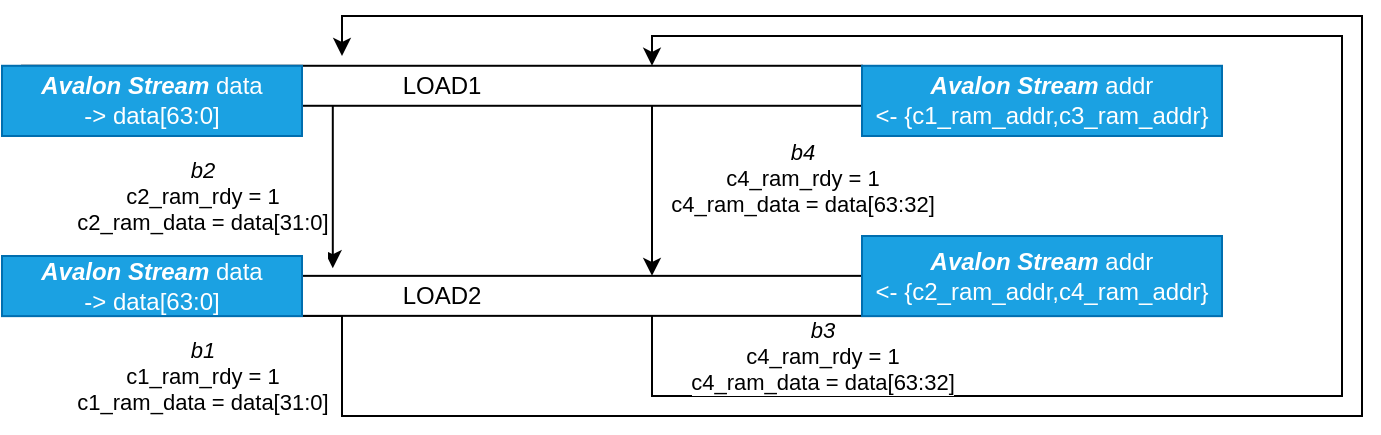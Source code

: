 <mxfile version="23.1.5" type="device">
  <diagram name="Strona-1" id="qhjlecZrfErG3EmEXIc5">
    <mxGraphModel dx="775" dy="452" grid="1" gridSize="10" guides="1" tooltips="1" connect="1" arrows="1" fold="1" page="1" pageScale="1" pageWidth="700" pageHeight="220" math="0" shadow="0">
      <root>
        <mxCell id="0" />
        <mxCell id="1" parent="0" />
        <mxCell id="C7s3aHvMIZBT5sqn7s_Q-35" value="&lt;font color=&quot;#000000&quot;&gt;&lt;br&gt;&lt;i style=&quot;border-color: rgb(0, 0, 0); font-family: Helvetica; font-size: 11px; font-variant-ligatures: normal; font-variant-caps: normal; font-weight: 400; letter-spacing: normal; orphans: 2; text-align: center; text-indent: 0px; text-transform: none; widows: 2; word-spacing: 0px; -webkit-text-stroke-width: 0px; text-decoration-thickness: initial; text-decoration-style: initial; text-decoration-color: initial;&quot;&gt;b2&lt;/i&gt;&lt;br style=&quot;border-color: rgb(0, 0, 0); font-family: Helvetica; font-size: 11px; font-style: normal; font-variant-ligatures: normal; font-variant-caps: normal; font-weight: 400; letter-spacing: normal; orphans: 2; text-align: center; text-indent: 0px; text-transform: none; widows: 2; word-spacing: 0px; -webkit-text-stroke-width: 0px; text-decoration-thickness: initial; text-decoration-style: initial; text-decoration-color: initial;&quot;&gt;&lt;span style=&quot;font-family: Helvetica; font-size: 11px; font-style: normal; font-variant-ligatures: normal; font-variant-caps: normal; font-weight: 400; letter-spacing: normal; orphans: 2; text-align: center; text-indent: 0px; text-transform: none; widows: 2; word-spacing: 0px; -webkit-text-stroke-width: 0px; text-decoration-thickness: initial; text-decoration-style: initial; text-decoration-color: initial; float: none; display: inline !important;&quot;&gt;c2_ram_rdy = 1&lt;/span&gt;&lt;br style=&quot;border-color: rgb(0, 0, 0); font-family: Helvetica; font-size: 11px; font-style: normal; font-variant-ligatures: normal; font-variant-caps: normal; font-weight: 400; letter-spacing: normal; orphans: 2; text-align: center; text-indent: 0px; text-transform: none; widows: 2; word-spacing: 0px; -webkit-text-stroke-width: 0px; text-decoration-thickness: initial; text-decoration-style: initial; text-decoration-color: initial;&quot;&gt;&lt;span style=&quot;font-family: Helvetica; font-size: 11px; font-style: normal; font-variant-ligatures: normal; font-variant-caps: normal; font-weight: 400; letter-spacing: normal; orphans: 2; text-align: center; text-indent: 0px; text-transform: none; widows: 2; word-spacing: 0px; -webkit-text-stroke-width: 0px; text-decoration-thickness: initial; text-decoration-style: initial; text-decoration-color: initial; float: none; display: inline !important;&quot;&gt;c2_ram_data = data[31:0]&lt;/span&gt;&lt;/font&gt;&lt;div&gt;&lt;br&gt;&lt;/div&gt;" style="endArrow=classic;html=1;rounded=0;exitX=0.37;exitY=0.953;exitDx=0;exitDy=0;exitPerimeter=0;entryX=0.37;entryY=-0.191;entryDx=0;entryDy=0;entryPerimeter=0;" edge="1" parent="1" source="C7s3aHvMIZBT5sqn7s_Q-16" target="C7s3aHvMIZBT5sqn7s_Q-17">
          <mxGeometry x="0.121" y="-65" width="50" height="50" relative="1" as="geometry">
            <mxPoint x="340" y="200" as="sourcePoint" />
            <mxPoint x="390" y="150" as="targetPoint" />
            <mxPoint as="offset" />
          </mxGeometry>
        </mxCell>
        <mxCell id="C7s3aHvMIZBT5sqn7s_Q-22" style="edgeStyle=orthogonalEdgeStyle;rounded=0;orthogonalLoop=1;jettySize=auto;html=1;exitX=0.75;exitY=1;exitDx=0;exitDy=0;entryX=0.75;entryY=0;entryDx=0;entryDy=0;" edge="1" parent="1" source="C7s3aHvMIZBT5sqn7s_Q-16" target="C7s3aHvMIZBT5sqn7s_Q-17">
          <mxGeometry relative="1" as="geometry" />
        </mxCell>
        <mxCell id="C7s3aHvMIZBT5sqn7s_Q-31" value="&lt;i&gt;b4&lt;/i&gt;&lt;br&gt;c4_ram_rdy = 1&lt;br&gt;c4_ram_data = data[63:32]" style="edgeLabel;html=1;align=center;verticalAlign=middle;resizable=0;points=[];" vertex="1" connectable="0" parent="C7s3aHvMIZBT5sqn7s_Q-22">
          <mxGeometry x="-0.453" y="2" relative="1" as="geometry">
            <mxPoint x="73" y="12" as="offset" />
          </mxGeometry>
        </mxCell>
        <mxCell id="C7s3aHvMIZBT5sqn7s_Q-16" value="LOAD1" style="rounded=0;whiteSpace=wrap;html=1;" vertex="1" parent="1">
          <mxGeometry x="20" y="34.89" width="420" height="20" as="geometry" />
        </mxCell>
        <mxCell id="C7s3aHvMIZBT5sqn7s_Q-23" style="edgeStyle=orthogonalEdgeStyle;rounded=0;orthogonalLoop=1;jettySize=auto;html=1;exitX=0.75;exitY=1;exitDx=0;exitDy=0;entryX=0.75;entryY=0;entryDx=0;entryDy=0;" edge="1" parent="1" source="C7s3aHvMIZBT5sqn7s_Q-17" target="C7s3aHvMIZBT5sqn7s_Q-16">
          <mxGeometry relative="1" as="geometry">
            <Array as="points">
              <mxPoint x="335" y="200" />
              <mxPoint x="680" y="200" />
              <mxPoint x="680" y="20" />
              <mxPoint x="335" y="20" />
            </Array>
          </mxGeometry>
        </mxCell>
        <mxCell id="C7s3aHvMIZBT5sqn7s_Q-37" value="&lt;div&gt;&lt;i&gt;b3&lt;/i&gt;&lt;br&gt;c4_ram_rdy = 1&lt;br&gt;c4_ram_data = data[63:32]&lt;br&gt;&lt;/div&gt;" style="edgeLabel;html=1;align=center;verticalAlign=middle;resizable=0;points=[];" vertex="1" connectable="0" parent="C7s3aHvMIZBT5sqn7s_Q-23">
          <mxGeometry x="-0.959" y="2" relative="1" as="geometry">
            <mxPoint x="83" y="1" as="offset" />
          </mxGeometry>
        </mxCell>
        <mxCell id="C7s3aHvMIZBT5sqn7s_Q-24" style="edgeStyle=orthogonalEdgeStyle;rounded=0;orthogonalLoop=1;jettySize=auto;html=1;exitX=0.25;exitY=1;exitDx=0;exitDy=0;" edge="1" parent="1" source="C7s3aHvMIZBT5sqn7s_Q-17">
          <mxGeometry relative="1" as="geometry">
            <mxPoint x="180" y="30" as="targetPoint" />
            <Array as="points">
              <mxPoint x="180" y="160" />
              <mxPoint x="180" y="210" />
              <mxPoint x="690" y="210" />
              <mxPoint x="690" y="10" />
              <mxPoint x="180" y="10" />
            </Array>
          </mxGeometry>
        </mxCell>
        <mxCell id="C7s3aHvMIZBT5sqn7s_Q-36" value="&lt;i&gt;b1&lt;/i&gt;&lt;div&gt;c1_ram_rdy = 1&lt;br&gt;c1_ram_data = data[31:0]&lt;br&gt;&lt;/div&gt;" style="edgeLabel;html=1;align=center;verticalAlign=middle;resizable=0;points=[];" vertex="1" connectable="0" parent="C7s3aHvMIZBT5sqn7s_Q-24">
          <mxGeometry x="-0.896" y="-3" relative="1" as="geometry">
            <mxPoint x="-67" y="15" as="offset" />
          </mxGeometry>
        </mxCell>
        <mxCell id="C7s3aHvMIZBT5sqn7s_Q-17" value="LOAD2" style="rounded=0;whiteSpace=wrap;html=1;" vertex="1" parent="1">
          <mxGeometry x="20" y="139.93" width="420" height="20" as="geometry" />
        </mxCell>
        <mxCell id="C7s3aHvMIZBT5sqn7s_Q-26" value="&lt;i&gt;&lt;b&gt;Avalon Stream&lt;/b&gt;&lt;/i&gt; addr&lt;br&gt;&amp;lt;- {c1_ram_addr,c3_ram_addr}" style="rounded=0;whiteSpace=wrap;html=1;fillColor=#1ba1e2;fontColor=#ffffff;strokeColor=#006EAF;" vertex="1" parent="1">
          <mxGeometry x="440" y="34.89" width="180" height="35.11" as="geometry" />
        </mxCell>
        <mxCell id="C7s3aHvMIZBT5sqn7s_Q-27" value="&lt;i&gt;&lt;b&gt;Avalon Stream&lt;/b&gt;&lt;/i&gt; addr&lt;br&gt;&amp;lt;- {c2_ram_addr,c4_ram_addr}" style="rounded=0;whiteSpace=wrap;html=1;fillColor=#1ba1e2;fontColor=#ffffff;strokeColor=#006EAF;" vertex="1" parent="1">
          <mxGeometry x="440" y="120" width="180" height="40.07" as="geometry" />
        </mxCell>
        <mxCell id="C7s3aHvMIZBT5sqn7s_Q-29" value="&lt;i&gt;&lt;b&gt;Avalon Stream&lt;/b&gt;&lt;/i&gt;&amp;nbsp;data&lt;br&gt;-&amp;gt; data[63:0]" style="rounded=0;whiteSpace=wrap;html=1;fillColor=#1ba1e2;fontColor=#ffffff;strokeColor=#006EAF;" vertex="1" parent="1">
          <mxGeometry x="10" y="130" width="150" height="30.07" as="geometry" />
        </mxCell>
        <mxCell id="C7s3aHvMIZBT5sqn7s_Q-28" value="&lt;i&gt;&lt;b&gt;Avalon Stream&lt;/b&gt;&lt;/i&gt;&amp;nbsp;data&lt;br&gt;-&amp;gt; data[63:0]" style="rounded=0;whiteSpace=wrap;html=1;fillColor=#1ba1e2;fontColor=#ffffff;strokeColor=#006EAF;" vertex="1" parent="1">
          <mxGeometry x="10" y="34.89" width="150" height="35.11" as="geometry" />
        </mxCell>
      </root>
    </mxGraphModel>
  </diagram>
</mxfile>
